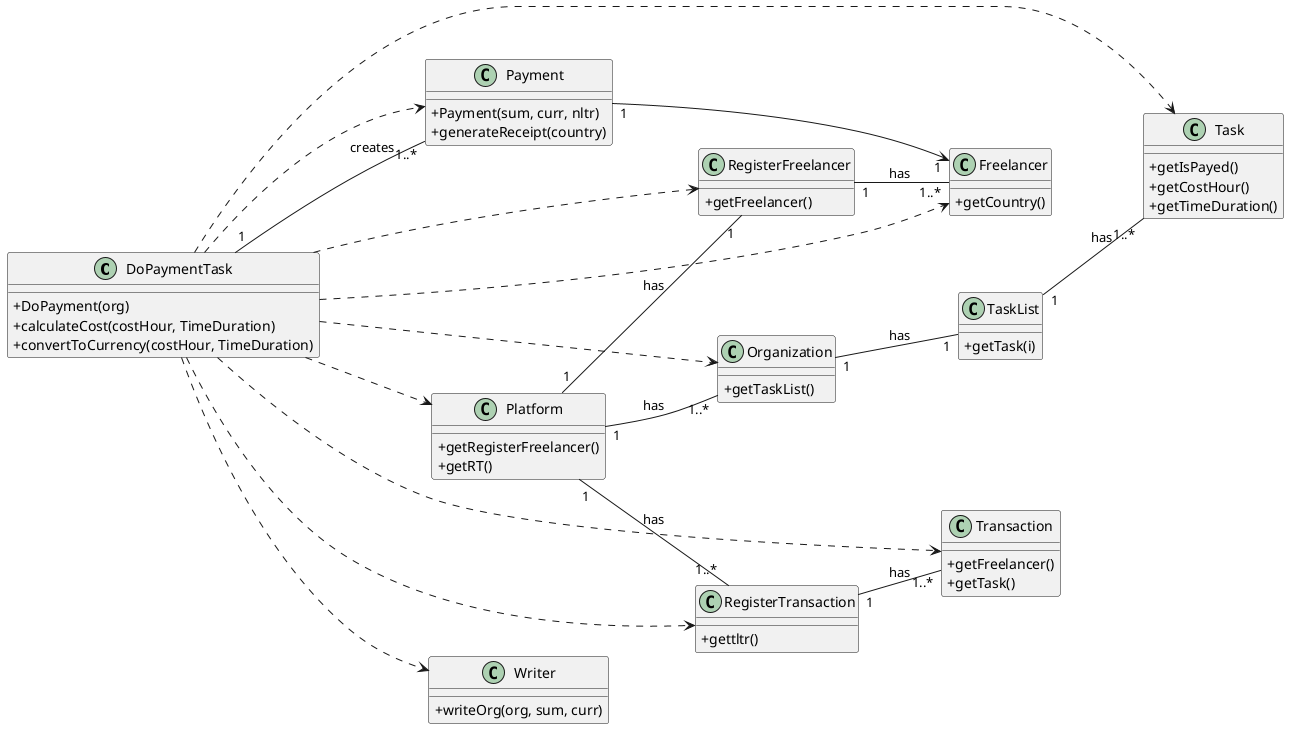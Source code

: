 @startuml

skinparam classAttributeIconSize 0
left to right direction


class DoPaymentTask{
    +DoPayment(org)
    +calculateCost(costHour, TimeDuration)
    +convertToCurrency(costHour, TimeDuration)
}

class Platform{
    +getRegisterFreelancer()
    +getRT()
}

class Organization{

    +getTaskList()
}

class RegisterFreelancer{
    +getFreelancer()
}



class Freelancer{
    +getCountry()
}

class TaskList{
    +getTask(i)
}

class Task{
    +getIsPayed()
    +getCostHour()
    +getTimeDuration()
}

class RegisterTransaction{
    +gettltr()
}

class Transaction {
    +getFreelancer()
    +getTask()
}

class Payment{
    +Payment(sum, curr, nltr)
    +generateReceipt(country)
}

class Writer{
    +writeOrg(org, sum, curr)
}

DoPaymentTask ..> Platform
DoPaymentTask ..> Organization
Platform "1" -- "1" RegisterFreelancer : has
RegisterFreelancer "1" -- "1..*" Freelancer : has
Organization "1" -- "1" TaskList : has
TaskList "1" -- "1..*" Task : has
Platform "1" -- "1..*" Organization : has
Platform "1" -- "1..*" RegisterTransaction : has
RegisterTransaction "1" -- "1..*" Transaction : has
DoPaymentTask ..> RegisterFreelancer
DoPaymentTask ..> Task
DoPaymentTask ..> RegisterTransaction
DoPaymentTask ..> Transaction
DoPaymentTask ..> Freelancer
DoPaymentTask "1" -- "1..*" Payment : creates
DoPaymentTask ..> Payment
Payment "1" --> "1" Freelancer
DoPaymentTask ..> Writer

@enduml